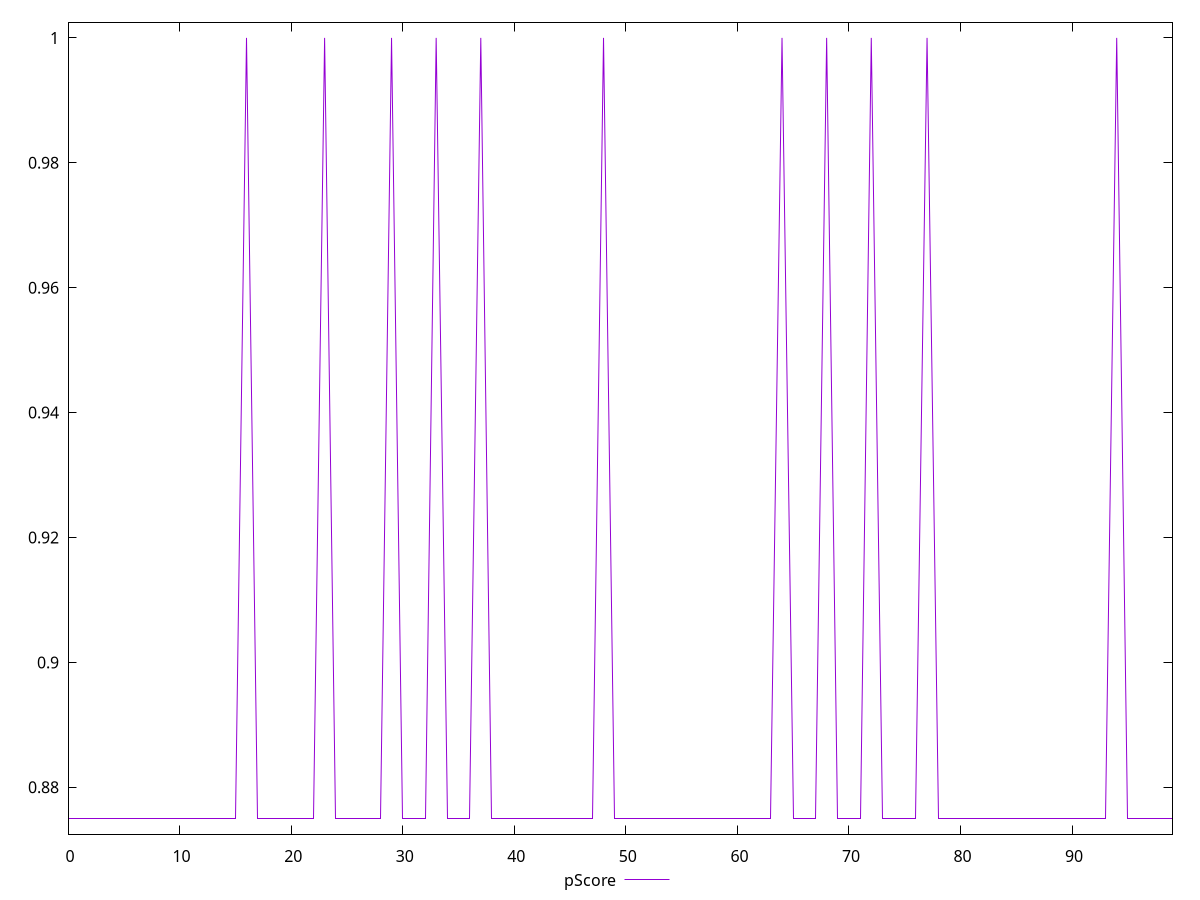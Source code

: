 reset

$pScore <<EOF
0 0.875
1 0.875
2 0.875
3 0.875
4 0.875
5 0.875
6 0.875
7 0.875
8 0.875
9 0.875
10 0.875
11 0.875
12 0.875
13 0.875
14 0.875
15 0.875
16 1
17 0.875
18 0.875
19 0.875
20 0.875
21 0.875
22 0.875
23 1
24 0.875
25 0.875
26 0.875
27 0.875
28 0.875
29 1
30 0.875
31 0.875
32 0.875
33 1
34 0.875
35 0.875
36 0.875
37 1
38 0.875
39 0.875
40 0.875
41 0.875
42 0.875
43 0.875
44 0.875
45 0.875
46 0.875
47 0.875
48 1
49 0.875
50 0.875
51 0.875
52 0.875
53 0.875
54 0.875
55 0.875
56 0.875
57 0.875
58 0.875
59 0.875
60 0.875
61 0.875
62 0.875
63 0.875
64 1
65 0.875
66 0.875
67 0.875
68 1
69 0.875
70 0.875
71 0.875
72 1
73 0.875
74 0.875
75 0.875
76 0.875
77 1
78 0.875
79 0.875
80 0.875
81 0.875
82 0.875
83 0.875
84 0.875
85 0.875
86 0.875
87 0.875
88 0.875
89 0.875
90 0.875
91 0.875
92 0.875
93 0.875
94 1
95 0.875
96 0.875
97 0.875
98 0.875
99 0.875
EOF

set key outside below
set xrange [0:99]
set yrange [0.8725:1.0025]
set trange [0.8725:1.0025]
set terminal svg size 640, 500 enhanced background rgb 'white'
set output "reports/report_00033_2021-03-01T14-23-16.841Z/unminified-javascript/samples/astro-cached/pScore/values.svg"

plot $pScore title "pScore" with line

reset
